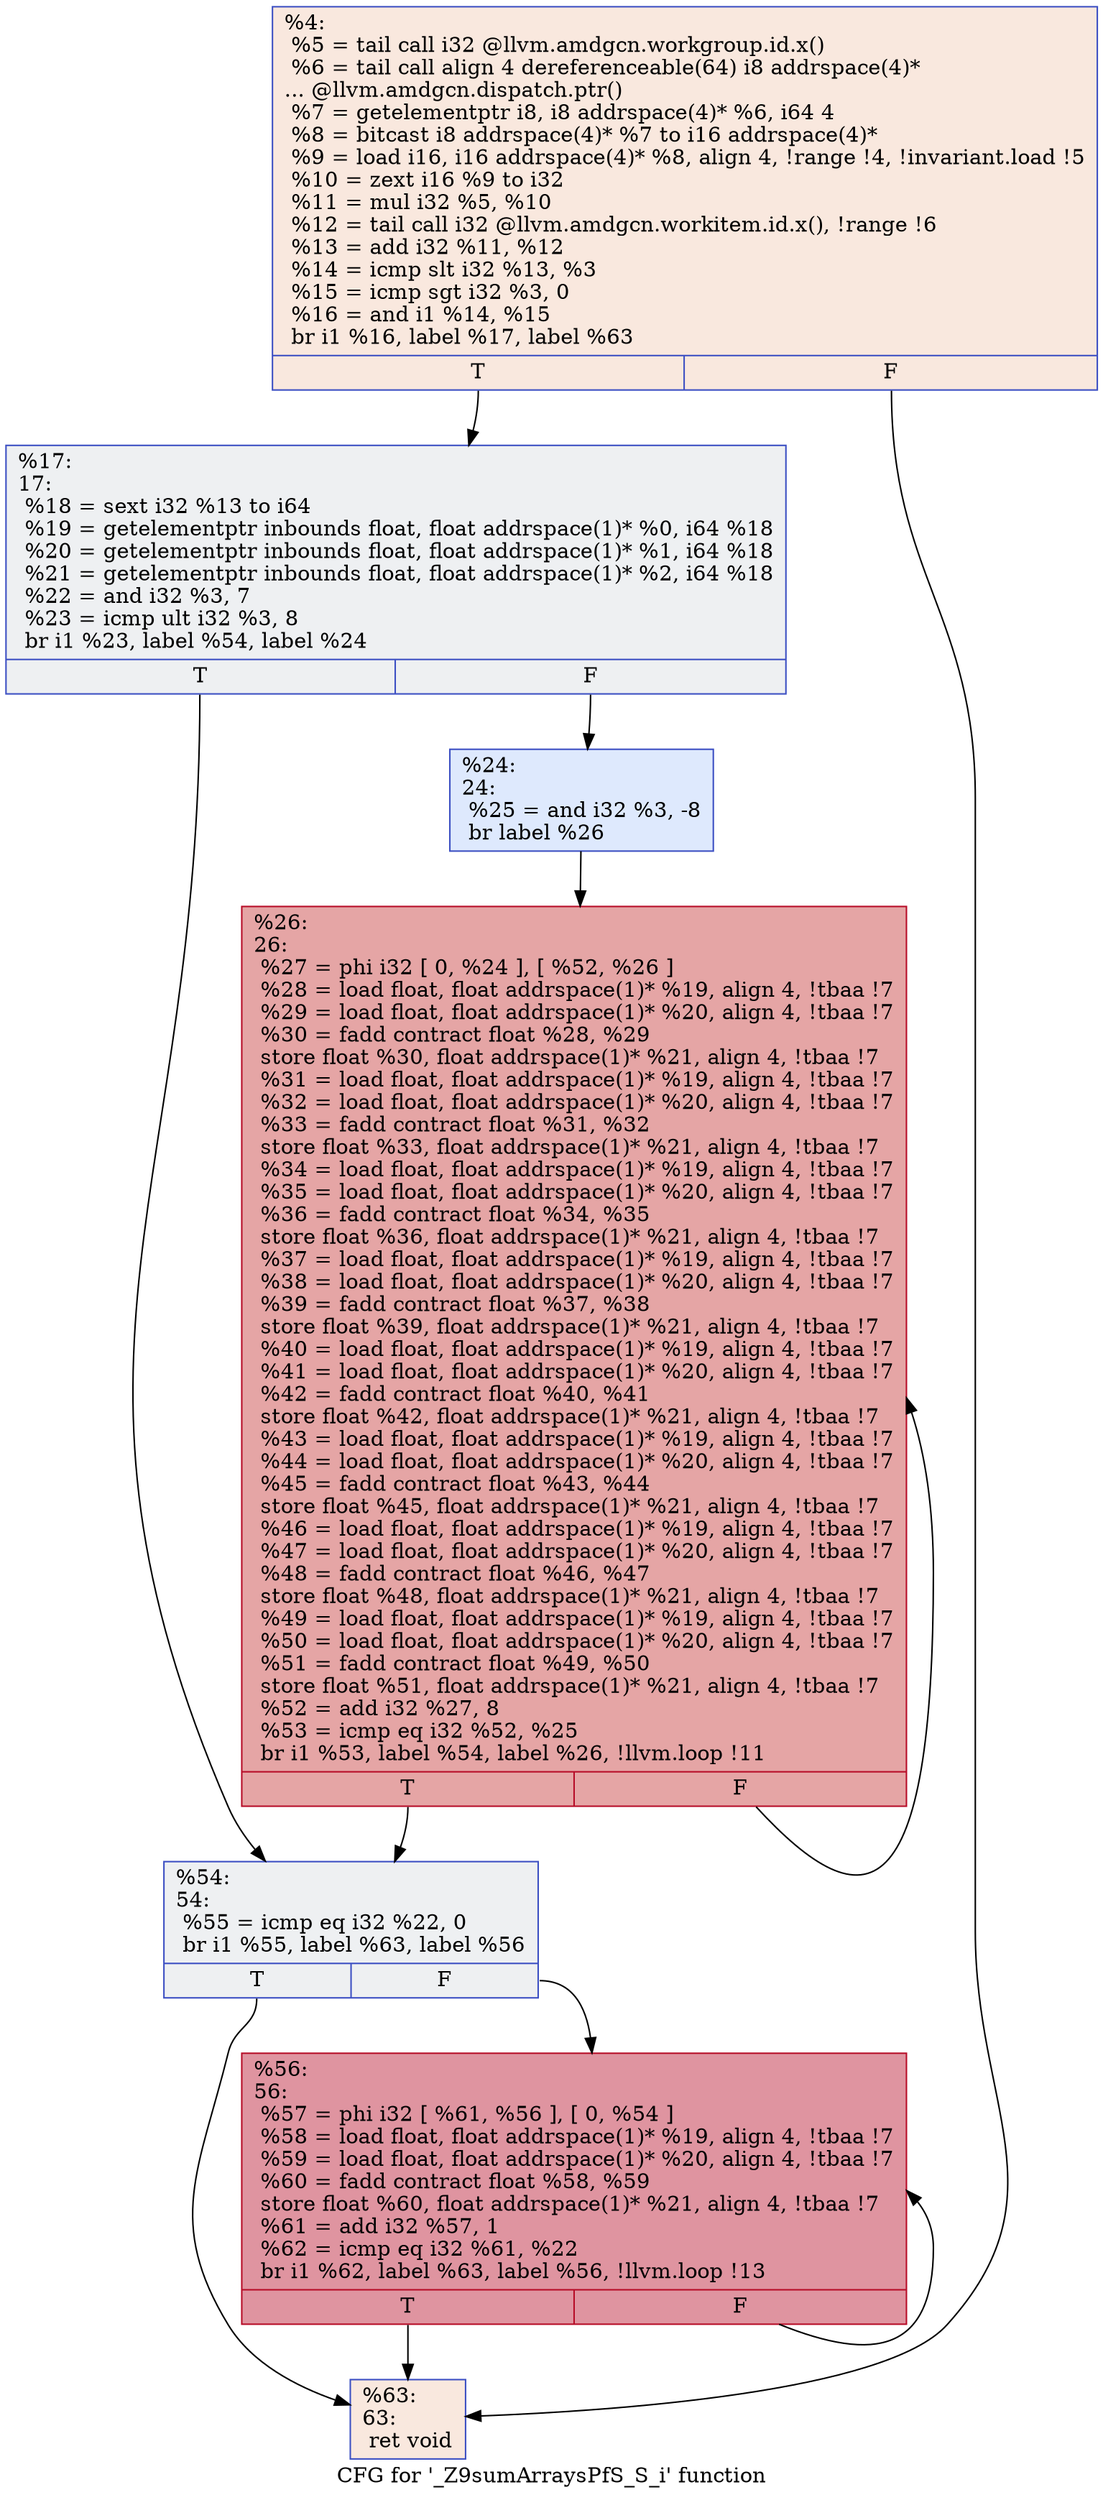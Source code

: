digraph "CFG for '_Z9sumArraysPfS_S_i' function" {
	label="CFG for '_Z9sumArraysPfS_S_i' function";

	Node0x470eb60 [shape=record,color="#3d50c3ff", style=filled, fillcolor="#f2cab570",label="{%4:\l  %5 = tail call i32 @llvm.amdgcn.workgroup.id.x()\l  %6 = tail call align 4 dereferenceable(64) i8 addrspace(4)*\l... @llvm.amdgcn.dispatch.ptr()\l  %7 = getelementptr i8, i8 addrspace(4)* %6, i64 4\l  %8 = bitcast i8 addrspace(4)* %7 to i16 addrspace(4)*\l  %9 = load i16, i16 addrspace(4)* %8, align 4, !range !4, !invariant.load !5\l  %10 = zext i16 %9 to i32\l  %11 = mul i32 %5, %10\l  %12 = tail call i32 @llvm.amdgcn.workitem.id.x(), !range !6\l  %13 = add i32 %11, %12\l  %14 = icmp slt i32 %13, %3\l  %15 = icmp sgt i32 %3, 0\l  %16 = and i1 %14, %15\l  br i1 %16, label %17, label %63\l|{<s0>T|<s1>F}}"];
	Node0x470eb60:s0 -> Node0x470f710;
	Node0x470eb60:s1 -> Node0x4710ca0;
	Node0x470f710 [shape=record,color="#3d50c3ff", style=filled, fillcolor="#d9dce170",label="{%17:\l17:                                               \l  %18 = sext i32 %13 to i64\l  %19 = getelementptr inbounds float, float addrspace(1)* %0, i64 %18\l  %20 = getelementptr inbounds float, float addrspace(1)* %1, i64 %18\l  %21 = getelementptr inbounds float, float addrspace(1)* %2, i64 %18\l  %22 = and i32 %3, 7\l  %23 = icmp ult i32 %3, 8\l  br i1 %23, label %54, label %24\l|{<s0>T|<s1>F}}"];
	Node0x470f710:s0 -> Node0x47111b0;
	Node0x470f710:s1 -> Node0x4711200;
	Node0x4711200 [shape=record,color="#3d50c3ff", style=filled, fillcolor="#b5cdfa70",label="{%24:\l24:                                               \l  %25 = and i32 %3, -8\l  br label %26\l}"];
	Node0x4711200 -> Node0x4711400;
	Node0x4711400 [shape=record,color="#b70d28ff", style=filled, fillcolor="#c5333470",label="{%26:\l26:                                               \l  %27 = phi i32 [ 0, %24 ], [ %52, %26 ]\l  %28 = load float, float addrspace(1)* %19, align 4, !tbaa !7\l  %29 = load float, float addrspace(1)* %20, align 4, !tbaa !7\l  %30 = fadd contract float %28, %29\l  store float %30, float addrspace(1)* %21, align 4, !tbaa !7\l  %31 = load float, float addrspace(1)* %19, align 4, !tbaa !7\l  %32 = load float, float addrspace(1)* %20, align 4, !tbaa !7\l  %33 = fadd contract float %31, %32\l  store float %33, float addrspace(1)* %21, align 4, !tbaa !7\l  %34 = load float, float addrspace(1)* %19, align 4, !tbaa !7\l  %35 = load float, float addrspace(1)* %20, align 4, !tbaa !7\l  %36 = fadd contract float %34, %35\l  store float %36, float addrspace(1)* %21, align 4, !tbaa !7\l  %37 = load float, float addrspace(1)* %19, align 4, !tbaa !7\l  %38 = load float, float addrspace(1)* %20, align 4, !tbaa !7\l  %39 = fadd contract float %37, %38\l  store float %39, float addrspace(1)* %21, align 4, !tbaa !7\l  %40 = load float, float addrspace(1)* %19, align 4, !tbaa !7\l  %41 = load float, float addrspace(1)* %20, align 4, !tbaa !7\l  %42 = fadd contract float %40, %41\l  store float %42, float addrspace(1)* %21, align 4, !tbaa !7\l  %43 = load float, float addrspace(1)* %19, align 4, !tbaa !7\l  %44 = load float, float addrspace(1)* %20, align 4, !tbaa !7\l  %45 = fadd contract float %43, %44\l  store float %45, float addrspace(1)* %21, align 4, !tbaa !7\l  %46 = load float, float addrspace(1)* %19, align 4, !tbaa !7\l  %47 = load float, float addrspace(1)* %20, align 4, !tbaa !7\l  %48 = fadd contract float %46, %47\l  store float %48, float addrspace(1)* %21, align 4, !tbaa !7\l  %49 = load float, float addrspace(1)* %19, align 4, !tbaa !7\l  %50 = load float, float addrspace(1)* %20, align 4, !tbaa !7\l  %51 = fadd contract float %49, %50\l  store float %51, float addrspace(1)* %21, align 4, !tbaa !7\l  %52 = add i32 %27, 8\l  %53 = icmp eq i32 %52, %25\l  br i1 %53, label %54, label %26, !llvm.loop !11\l|{<s0>T|<s1>F}}"];
	Node0x4711400:s0 -> Node0x47111b0;
	Node0x4711400:s1 -> Node0x4711400;
	Node0x47111b0 [shape=record,color="#3d50c3ff", style=filled, fillcolor="#d9dce170",label="{%54:\l54:                                               \l  %55 = icmp eq i32 %22, 0\l  br i1 %55, label %63, label %56\l|{<s0>T|<s1>F}}"];
	Node0x47111b0:s0 -> Node0x4710ca0;
	Node0x47111b0:s1 -> Node0x4713190;
	Node0x4713190 [shape=record,color="#b70d28ff", style=filled, fillcolor="#b70d2870",label="{%56:\l56:                                               \l  %57 = phi i32 [ %61, %56 ], [ 0, %54 ]\l  %58 = load float, float addrspace(1)* %19, align 4, !tbaa !7\l  %59 = load float, float addrspace(1)* %20, align 4, !tbaa !7\l  %60 = fadd contract float %58, %59\l  store float %60, float addrspace(1)* %21, align 4, !tbaa !7\l  %61 = add i32 %57, 1\l  %62 = icmp eq i32 %61, %22\l  br i1 %62, label %63, label %56, !llvm.loop !13\l|{<s0>T|<s1>F}}"];
	Node0x4713190:s0 -> Node0x4710ca0;
	Node0x4713190:s1 -> Node0x4713190;
	Node0x4710ca0 [shape=record,color="#3d50c3ff", style=filled, fillcolor="#f2cab570",label="{%63:\l63:                                               \l  ret void\l}"];
}
